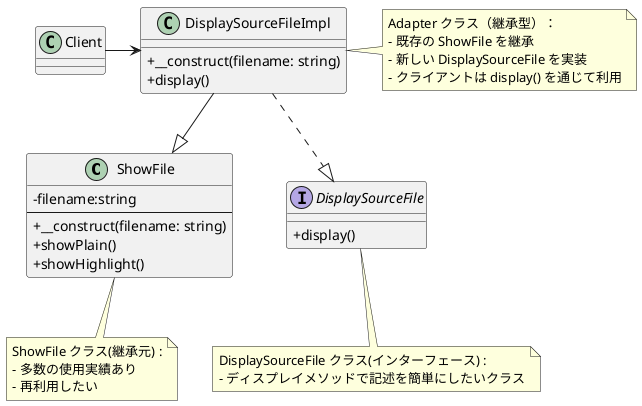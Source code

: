 @startuml adapter_extends
skinparam classAttributeIconSize 0

class ShowFile{
  -filename:string
  --
  +__construct(filename: string)
  +showPlain()
  +showHighlight()
}

interface DisplaySourceFile{
  +display()
}

class DisplaySourceFileImpl{
  +__construct(filename: string)
  +display()
}
class Client


ShowFile <|-up- DisplaySourceFileImpl
DisplaySourceFile <|.up. DisplaySourceFileImpl
Client -right-> DisplaySourceFileImpl

note right of DisplaySourceFileImpl
Adapter クラス（継承型）：
- 既存の ShowFile を継承
- 新しい DisplaySourceFile を実装
- クライアントは display() を通じて利用
end note

note bottom of ShowFile
ShowFile クラス(継承元) :
- 多数の使用実績あり
- 再利用したい
end note

note bottom of DisplaySourceFile
DisplaySourceFile クラス(インターフェース) :
- ディスプレイメソッドで記述を簡単にしたいクラス
end note
@enduml